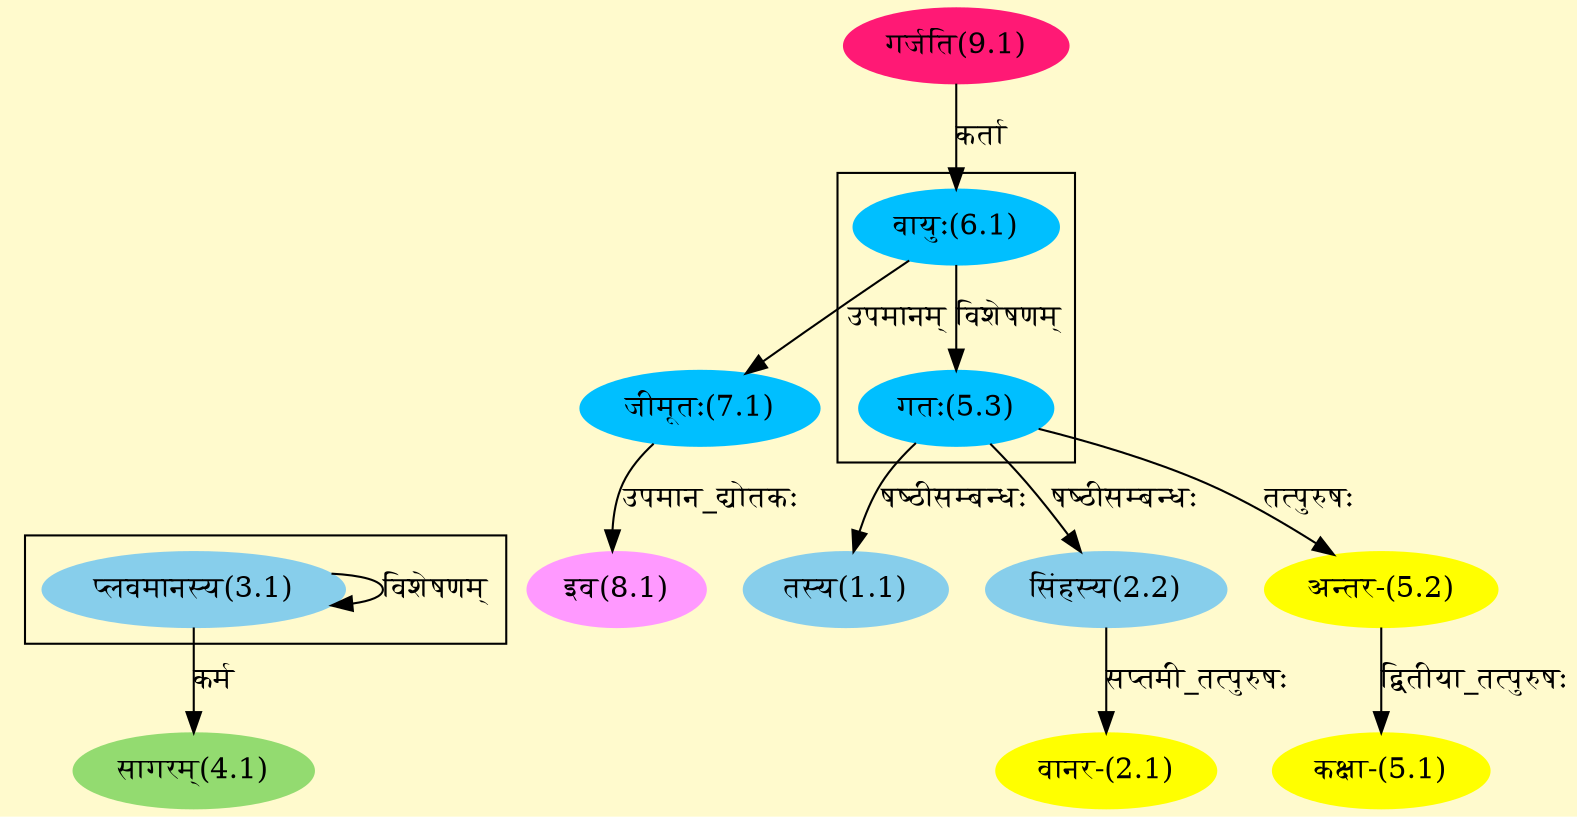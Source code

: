 digraph G{
rankdir=BT;
 compound=true;
 bgcolor="lemonchiffon1";

subgraph cluster_1{
Node3_1 [style=filled, color="#87CEEB" label = "प्लवमानस्य(3.1)"]
Node3_1 [style=filled, color="#87CEEB" label = "प्लवमानस्य(3.1)"]

}

subgraph cluster_2{
Node5_3 [style=filled, color="#00BFFF" label = "गतः(5.3)"]
Node6_1 [style=filled, color="#00BFFF" label = "वायुः(6.1)"]

}
Node1_1 [style=filled, color="#87CEEB" label = "तस्य(1.1)"]
Node5_3 [style=filled, color="#00BFFF" label = "गतः(5.3)"]
Node2_1 [style=filled, color="#FFFF00" label = "वानर-(2.1)"]
Node2_2 [style=filled, color="#87CEEB" label = "सिंहस्य(2.2)"]
Node4_1 [style=filled, color="#93DB70" label = "सागरम्(4.1)"]
Node3_1 [style=filled, color="#87CEEB" label = "प्लवमानस्य(3.1)"]
Node5_1 [style=filled, color="#FFFF00" label = "कक्षा-(5.1)"]
Node5_2 [style=filled, color="#FFFF00" label = "अन्तर-(5.2)"]
Node6_1 [style=filled, color="#00BFFF" label = "वायुः(6.1)"]
Node9_1 [style=filled, color="#FF1975" label = "गर्जति(9.1)"]
Node7_1 [style=filled, color="#00BFFF" label = "जीमूतः(7.1)"]
Node8_1 [style=filled, color="#FF99FF" label = "इव(8.1)"]
/* Start of Relations section */

Node1_1 -> Node5_3 [  label="षष्ठीसम्बन्धः"  dir="back" ]
Node2_1 -> Node2_2 [  label="सप्तमी_तत्पुरुषः"  dir="back" ]
Node2_2 -> Node5_3 [  label="षष्ठीसम्बन्धः"  dir="back" ]
Node3_1 -> Node3_1 [  label="विशेषणम्"  dir="back" ]
Node4_1 -> Node3_1 [  label="कर्म"  dir="back" ]
Node5_1 -> Node5_2 [  label="द्वितीया_तत्पुरुषः"  dir="back" ]
Node5_2 -> Node5_3 [  label="तत्पुरुषः"  dir="back" ]
Node5_3 -> Node6_1 [  label="विशेषणम्"  dir="back" ]
Node6_1 -> Node9_1 [  label="कर्ता"  dir="back" ]
Node7_1 -> Node6_1 [  label="उपमानम्"  dir="back" ]
Node8_1 -> Node7_1 [  label="उपमान_द्योतकः"  dir="back" ]
}
